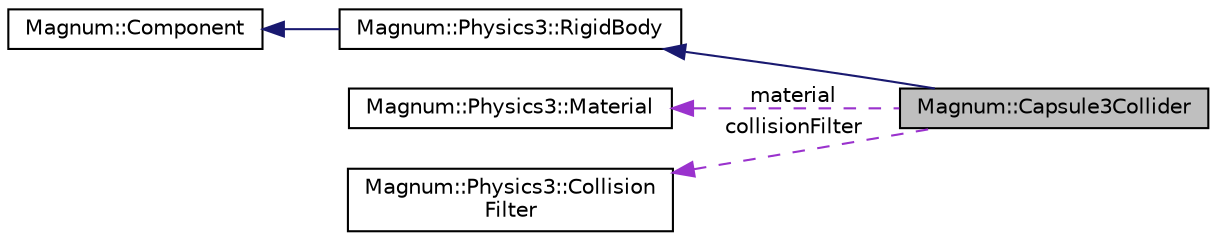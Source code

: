 digraph "Magnum::Capsule3Collider"
{
  edge [fontname="Helvetica",fontsize="10",labelfontname="Helvetica",labelfontsize="10"];
  node [fontname="Helvetica",fontsize="10",shape=record];
  rankdir="LR";
  Node1 [label="Magnum::Capsule3Collider",height=0.2,width=0.4,color="black", fillcolor="grey75", style="filled", fontcolor="black"];
  Node2 -> Node1 [dir="back",color="midnightblue",fontsize="10",style="solid",fontname="Helvetica"];
  Node2 [label="Magnum::Physics3::RigidBody",height=0.2,width=0.4,color="black", fillcolor="white", style="filled",URL="$class_magnum_1_1_physics3_1_1_rigid_body.html",tooltip="RigidBody Component. "];
  Node3 -> Node2 [dir="back",color="midnightblue",fontsize="10",style="solid",fontname="Helvetica"];
  Node3 [label="Magnum::Component",height=0.2,width=0.4,color="black", fillcolor="white", style="filled",URL="$class_magnum_1_1_component.html",tooltip="Component. "];
  Node4 -> Node1 [dir="back",color="darkorchid3",fontsize="10",style="dashed",label=" material" ,fontname="Helvetica"];
  Node4 [label="Magnum::Physics3::Material",height=0.2,width=0.4,color="black", fillcolor="white", style="filled",URL="$class_magnum_1_1_physics3_1_1_material.html",tooltip="Material. "];
  Node5 -> Node1 [dir="back",color="darkorchid3",fontsize="10",style="dashed",label=" collisionFilter" ,fontname="Helvetica"];
  Node5 [label="Magnum::Physics3::Collision\lFilter",height=0.2,width=0.4,color="black", fillcolor="white", style="filled",URL="$class_magnum_1_1_physics3_1_1_collision_filter.html",tooltip="CollisionFilter. "];
}
